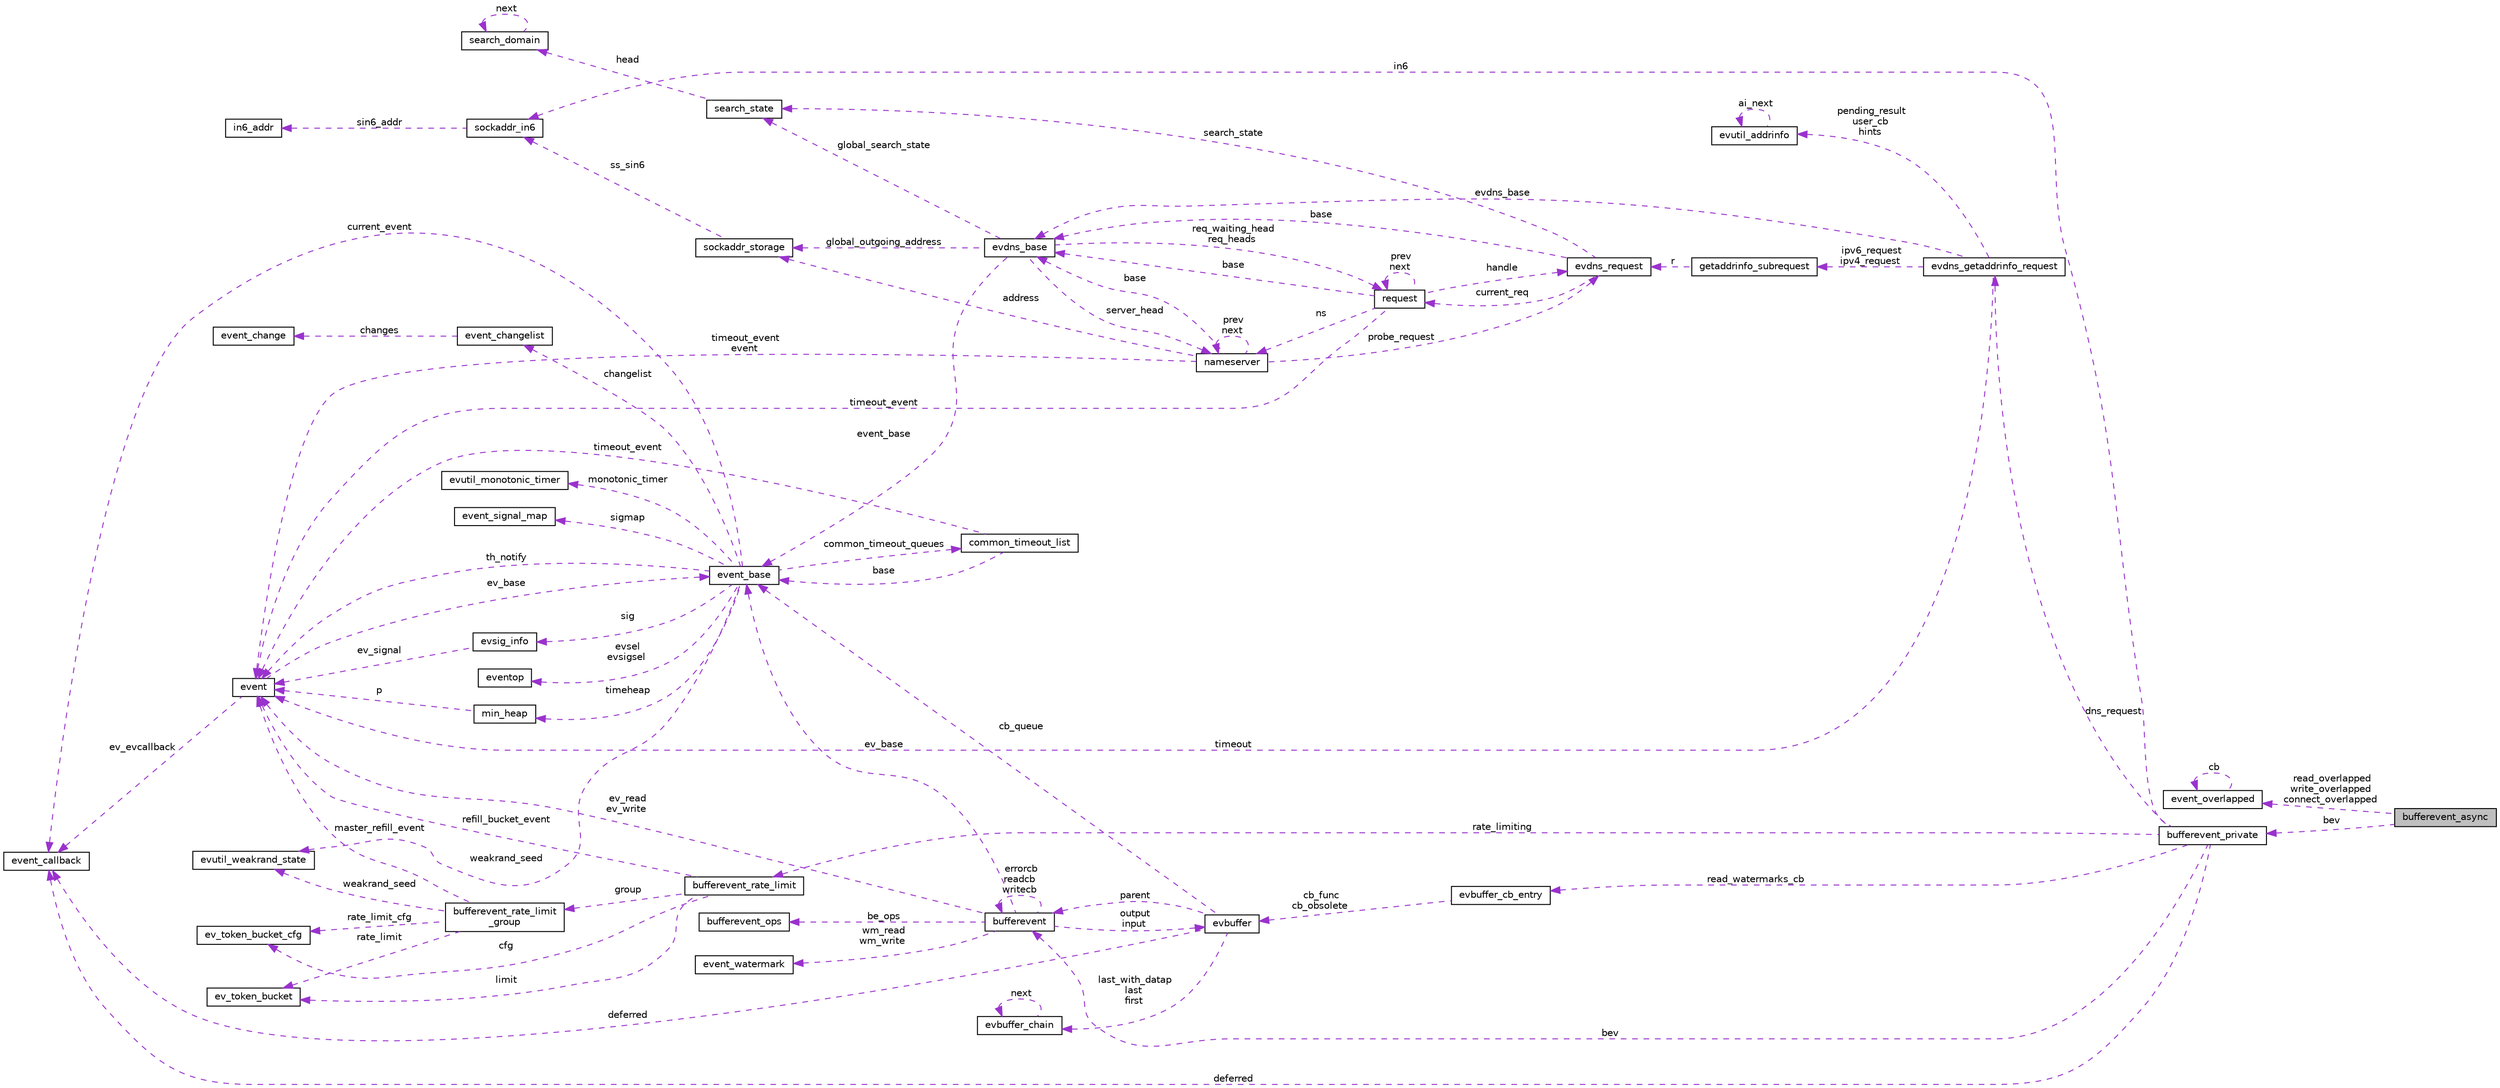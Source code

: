 digraph "bufferevent_async"
{
 // LATEX_PDF_SIZE
  edge [fontname="Helvetica",fontsize="10",labelfontname="Helvetica",labelfontsize="10"];
  node [fontname="Helvetica",fontsize="10",shape=record];
  rankdir="LR";
  Node1 [label="bufferevent_async",height=0.2,width=0.4,color="black", fillcolor="grey75", style="filled", fontcolor="black",tooltip=" "];
  Node2 -> Node1 [dir="back",color="darkorchid3",fontsize="10",style="dashed",label=" read_overlapped\nwrite_overlapped\nconnect_overlapped" ,fontname="Helvetica"];
  Node2 [label="event_overlapped",height=0.2,width=0.4,color="black", fillcolor="white", style="filled",URL="$structevent__overlapped.html",tooltip=" "];
  Node2 -> Node2 [dir="back",color="darkorchid3",fontsize="10",style="dashed",label=" cb" ,fontname="Helvetica"];
  Node3 -> Node1 [dir="back",color="darkorchid3",fontsize="10",style="dashed",label=" bev" ,fontname="Helvetica"];
  Node3 [label="bufferevent_private",height=0.2,width=0.4,color="black", fillcolor="white", style="filled",URL="$structbufferevent__private.html",tooltip=" "];
  Node4 -> Node3 [dir="back",color="darkorchid3",fontsize="10",style="dashed",label=" dns_request" ,fontname="Helvetica"];
  Node4 [label="evdns_getaddrinfo_request",height=0.2,width=0.4,color="black", fillcolor="white", style="filled",URL="$structevdns__getaddrinfo__request.html",tooltip=" "];
  Node5 -> Node4 [dir="back",color="darkorchid3",fontsize="10",style="dashed",label=" evdns_base" ,fontname="Helvetica"];
  Node5 [label="evdns_base",height=0.2,width=0.4,color="black", fillcolor="white", style="filled",URL="$structevdns__base.html",tooltip=" "];
  Node6 -> Node5 [dir="back",color="darkorchid3",fontsize="10",style="dashed",label=" global_outgoing_address" ,fontname="Helvetica"];
  Node6 [label="sockaddr_storage",height=0.2,width=0.4,color="black", fillcolor="white", style="filled",URL="$structsockaddr__storage.html",tooltip=" "];
  Node7 -> Node6 [dir="back",color="darkorchid3",fontsize="10",style="dashed",label=" ss_sin6" ,fontname="Helvetica"];
  Node7 [label="sockaddr_in6",height=0.2,width=0.4,color="black", fillcolor="white", style="filled",URL="$structsockaddr__in6.html",tooltip=" "];
  Node8 -> Node7 [dir="back",color="darkorchid3",fontsize="10",style="dashed",label=" sin6_addr" ,fontname="Helvetica"];
  Node8 [label="in6_addr",height=0.2,width=0.4,color="black", fillcolor="white", style="filled",URL="$structin6__addr.html",tooltip=" "];
  Node9 -> Node5 [dir="back",color="darkorchid3",fontsize="10",style="dashed",label=" server_head" ,fontname="Helvetica"];
  Node9 [label="nameserver",height=0.2,width=0.4,color="black", fillcolor="white", style="filled",URL="$structnameserver.html",tooltip=" "];
  Node5 -> Node9 [dir="back",color="darkorchid3",fontsize="10",style="dashed",label=" base" ,fontname="Helvetica"];
  Node10 -> Node9 [dir="back",color="darkorchid3",fontsize="10",style="dashed",label=" timeout_event\nevent" ,fontname="Helvetica"];
  Node10 [label="event",height=0.2,width=0.4,color="black", fillcolor="white", style="filled",URL="$structevent.html",tooltip=" "];
  Node11 -> Node10 [dir="back",color="darkorchid3",fontsize="10",style="dashed",label=" ev_evcallback" ,fontname="Helvetica"];
  Node11 [label="event_callback",height=0.2,width=0.4,color="black", fillcolor="white", style="filled",URL="$structevent__callback.html",tooltip=" "];
  Node12 -> Node10 [dir="back",color="darkorchid3",fontsize="10",style="dashed",label=" ev_base" ,fontname="Helvetica"];
  Node12 [label="event_base",height=0.2,width=0.4,color="black", fillcolor="white", style="filled",URL="$structevent__base.html",tooltip=" "];
  Node13 -> Node12 [dir="back",color="darkorchid3",fontsize="10",style="dashed",label=" evsel\nevsigsel" ,fontname="Helvetica"];
  Node13 [label="eventop",height=0.2,width=0.4,color="black", fillcolor="white", style="filled",URL="$structeventop.html",tooltip=" "];
  Node14 -> Node12 [dir="back",color="darkorchid3",fontsize="10",style="dashed",label=" sig" ,fontname="Helvetica"];
  Node14 [label="evsig_info",height=0.2,width=0.4,color="black", fillcolor="white", style="filled",URL="$structevsig__info.html",tooltip=" "];
  Node10 -> Node14 [dir="back",color="darkorchid3",fontsize="10",style="dashed",label=" ev_signal" ,fontname="Helvetica"];
  Node15 -> Node12 [dir="back",color="darkorchid3",fontsize="10",style="dashed",label=" timeheap" ,fontname="Helvetica"];
  Node15 [label="min_heap",height=0.2,width=0.4,color="black", fillcolor="white", style="filled",URL="$structmin__heap.html",tooltip=" "];
  Node10 -> Node15 [dir="back",color="darkorchid3",fontsize="10",style="dashed",label=" p" ,fontname="Helvetica"];
  Node10 -> Node12 [dir="back",color="darkorchid3",fontsize="10",style="dashed",label=" th_notify" ,fontname="Helvetica"];
  Node11 -> Node12 [dir="back",color="darkorchid3",fontsize="10",style="dashed",label=" current_event" ,fontname="Helvetica"];
  Node16 -> Node12 [dir="back",color="darkorchid3",fontsize="10",style="dashed",label=" common_timeout_queues" ,fontname="Helvetica"];
  Node16 [label="common_timeout_list",height=0.2,width=0.4,color="black", fillcolor="white", style="filled",URL="$structcommon__timeout__list.html",tooltip=" "];
  Node10 -> Node16 [dir="back",color="darkorchid3",fontsize="10",style="dashed",label=" timeout_event" ,fontname="Helvetica"];
  Node12 -> Node16 [dir="back",color="darkorchid3",fontsize="10",style="dashed",label=" base" ,fontname="Helvetica"];
  Node17 -> Node12 [dir="back",color="darkorchid3",fontsize="10",style="dashed",label=" monotonic_timer" ,fontname="Helvetica"];
  Node17 [label="evutil_monotonic_timer",height=0.2,width=0.4,color="black", fillcolor="white", style="filled",URL="$structevutil__monotonic__timer.html",tooltip=" "];
  Node18 -> Node12 [dir="back",color="darkorchid3",fontsize="10",style="dashed",label=" sigmap" ,fontname="Helvetica"];
  Node18 [label="event_signal_map",height=0.2,width=0.4,color="black", fillcolor="white", style="filled",URL="$structevent__signal__map.html",tooltip=" "];
  Node19 -> Node12 [dir="back",color="darkorchid3",fontsize="10",style="dashed",label=" changelist" ,fontname="Helvetica"];
  Node19 [label="event_changelist",height=0.2,width=0.4,color="black", fillcolor="white", style="filled",URL="$structevent__changelist.html",tooltip=" "];
  Node20 -> Node19 [dir="back",color="darkorchid3",fontsize="10",style="dashed",label=" changes" ,fontname="Helvetica"];
  Node20 [label="event_change",height=0.2,width=0.4,color="black", fillcolor="white", style="filled",URL="$structevent__change.html",tooltip=" "];
  Node21 -> Node12 [dir="back",color="darkorchid3",fontsize="10",style="dashed",label=" weakrand_seed" ,fontname="Helvetica"];
  Node21 [label="evutil_weakrand_state",height=0.2,width=0.4,color="black", fillcolor="white", style="filled",URL="$structevutil__weakrand__state.html",tooltip=" "];
  Node6 -> Node9 [dir="back",color="darkorchid3",fontsize="10",style="dashed",label=" address" ,fontname="Helvetica"];
  Node22 -> Node9 [dir="back",color="darkorchid3",fontsize="10",style="dashed",label=" probe_request" ,fontname="Helvetica"];
  Node22 [label="evdns_request",height=0.2,width=0.4,color="black", fillcolor="white", style="filled",URL="$structevdns__request.html",tooltip=" "];
  Node5 -> Node22 [dir="back",color="darkorchid3",fontsize="10",style="dashed",label=" base" ,fontname="Helvetica"];
  Node23 -> Node22 [dir="back",color="darkorchid3",fontsize="10",style="dashed",label=" current_req" ,fontname="Helvetica"];
  Node23 [label="request",height=0.2,width=0.4,color="black", fillcolor="white", style="filled",URL="$structrequest.html",tooltip=" "];
  Node5 -> Node23 [dir="back",color="darkorchid3",fontsize="10",style="dashed",label=" base" ,fontname="Helvetica"];
  Node10 -> Node23 [dir="back",color="darkorchid3",fontsize="10",style="dashed",label=" timeout_event" ,fontname="Helvetica"];
  Node22 -> Node23 [dir="back",color="darkorchid3",fontsize="10",style="dashed",label=" handle" ,fontname="Helvetica"];
  Node9 -> Node23 [dir="back",color="darkorchid3",fontsize="10",style="dashed",label=" ns" ,fontname="Helvetica"];
  Node23 -> Node23 [dir="back",color="darkorchid3",fontsize="10",style="dashed",label=" prev\nnext" ,fontname="Helvetica"];
  Node24 -> Node22 [dir="back",color="darkorchid3",fontsize="10",style="dashed",label=" search_state" ,fontname="Helvetica"];
  Node24 [label="search_state",height=0.2,width=0.4,color="black", fillcolor="white", style="filled",URL="$structsearch__state.html",tooltip=" "];
  Node25 -> Node24 [dir="back",color="darkorchid3",fontsize="10",style="dashed",label=" head" ,fontname="Helvetica"];
  Node25 [label="search_domain",height=0.2,width=0.4,color="black", fillcolor="white", style="filled",URL="$structsearch__domain.html",tooltip=" "];
  Node25 -> Node25 [dir="back",color="darkorchid3",fontsize="10",style="dashed",label=" next" ,fontname="Helvetica"];
  Node9 -> Node9 [dir="back",color="darkorchid3",fontsize="10",style="dashed",label=" prev\nnext" ,fontname="Helvetica"];
  Node23 -> Node5 [dir="back",color="darkorchid3",fontsize="10",style="dashed",label=" req_waiting_head\nreq_heads" ,fontname="Helvetica"];
  Node24 -> Node5 [dir="back",color="darkorchid3",fontsize="10",style="dashed",label=" global_search_state" ,fontname="Helvetica"];
  Node12 -> Node5 [dir="back",color="darkorchid3",fontsize="10",style="dashed",label=" event_base" ,fontname="Helvetica"];
  Node10 -> Node4 [dir="back",color="darkorchid3",fontsize="10",style="dashed",label=" timeout" ,fontname="Helvetica"];
  Node26 -> Node4 [dir="back",color="darkorchid3",fontsize="10",style="dashed",label=" ipv6_request\nipv4_request" ,fontname="Helvetica"];
  Node26 [label="getaddrinfo_subrequest",height=0.2,width=0.4,color="black", fillcolor="white", style="filled",URL="$structgetaddrinfo__subrequest.html",tooltip=" "];
  Node22 -> Node26 [dir="back",color="darkorchid3",fontsize="10",style="dashed",label=" r" ,fontname="Helvetica"];
  Node27 -> Node4 [dir="back",color="darkorchid3",fontsize="10",style="dashed",label=" pending_result\nuser_cb\nhints" ,fontname="Helvetica"];
  Node27 [label="evutil_addrinfo",height=0.2,width=0.4,color="black", fillcolor="white", style="filled",URL="$structevutil__addrinfo.html",tooltip=" "];
  Node27 -> Node27 [dir="back",color="darkorchid3",fontsize="10",style="dashed",label=" ai_next" ,fontname="Helvetica"];
  Node28 -> Node3 [dir="back",color="darkorchid3",fontsize="10",style="dashed",label=" rate_limiting" ,fontname="Helvetica"];
  Node28 [label="bufferevent_rate_limit",height=0.2,width=0.4,color="black", fillcolor="white", style="filled",URL="$structbufferevent__rate__limit.html",tooltip=" "];
  Node29 -> Node28 [dir="back",color="darkorchid3",fontsize="10",style="dashed",label=" group" ,fontname="Helvetica"];
  Node29 [label="bufferevent_rate_limit\l_group",height=0.2,width=0.4,color="black", fillcolor="white", style="filled",URL="$structbufferevent__rate__limit__group.html",tooltip=" "];
  Node10 -> Node29 [dir="back",color="darkorchid3",fontsize="10",style="dashed",label=" master_refill_event" ,fontname="Helvetica"];
  Node30 -> Node29 [dir="back",color="darkorchid3",fontsize="10",style="dashed",label=" rate_limit_cfg" ,fontname="Helvetica"];
  Node30 [label="ev_token_bucket_cfg",height=0.2,width=0.4,color="black", fillcolor="white", style="filled",URL="$structev__token__bucket__cfg.html",tooltip=" "];
  Node21 -> Node29 [dir="back",color="darkorchid3",fontsize="10",style="dashed",label=" weakrand_seed" ,fontname="Helvetica"];
  Node31 -> Node29 [dir="back",color="darkorchid3",fontsize="10",style="dashed",label=" rate_limit" ,fontname="Helvetica"];
  Node31 [label="ev_token_bucket",height=0.2,width=0.4,color="black", fillcolor="white", style="filled",URL="$structev__token__bucket.html",tooltip=" "];
  Node10 -> Node28 [dir="back",color="darkorchid3",fontsize="10",style="dashed",label=" refill_bucket_event" ,fontname="Helvetica"];
  Node30 -> Node28 [dir="back",color="darkorchid3",fontsize="10",style="dashed",label=" cfg" ,fontname="Helvetica"];
  Node31 -> Node28 [dir="back",color="darkorchid3",fontsize="10",style="dashed",label=" limit" ,fontname="Helvetica"];
  Node11 -> Node3 [dir="back",color="darkorchid3",fontsize="10",style="dashed",label=" deferred" ,fontname="Helvetica"];
  Node32 -> Node3 [dir="back",color="darkorchid3",fontsize="10",style="dashed",label=" read_watermarks_cb" ,fontname="Helvetica"];
  Node32 [label="evbuffer_cb_entry",height=0.2,width=0.4,color="black", fillcolor="white", style="filled",URL="$structevbuffer__cb__entry.html",tooltip=" "];
  Node33 -> Node32 [dir="back",color="darkorchid3",fontsize="10",style="dashed",label=" cb_func\ncb_obsolete" ,fontname="Helvetica"];
  Node33 [label="evbuffer",height=0.2,width=0.4,color="black", fillcolor="white", style="filled",URL="$structevbuffer.html",tooltip=" "];
  Node11 -> Node33 [dir="back",color="darkorchid3",fontsize="10",style="dashed",label=" deferred" ,fontname="Helvetica"];
  Node34 -> Node33 [dir="back",color="darkorchid3",fontsize="10",style="dashed",label=" last_with_datap\nlast\nfirst" ,fontname="Helvetica"];
  Node34 [label="evbuffer_chain",height=0.2,width=0.4,color="black", fillcolor="white", style="filled",URL="$structevbuffer__chain.html",tooltip=" "];
  Node34 -> Node34 [dir="back",color="darkorchid3",fontsize="10",style="dashed",label=" next" ,fontname="Helvetica"];
  Node12 -> Node33 [dir="back",color="darkorchid3",fontsize="10",style="dashed",label=" cb_queue" ,fontname="Helvetica"];
  Node35 -> Node33 [dir="back",color="darkorchid3",fontsize="10",style="dashed",label=" parent" ,fontname="Helvetica"];
  Node35 [label="bufferevent",height=0.2,width=0.4,color="black", fillcolor="white", style="filled",URL="$structbufferevent.html",tooltip=" "];
  Node36 -> Node35 [dir="back",color="darkorchid3",fontsize="10",style="dashed",label=" wm_read\nwm_write" ,fontname="Helvetica"];
  Node36 [label="event_watermark",height=0.2,width=0.4,color="black", fillcolor="white", style="filled",URL="$structevent__watermark.html",tooltip=" "];
  Node10 -> Node35 [dir="back",color="darkorchid3",fontsize="10",style="dashed",label=" ev_read\nev_write" ,fontname="Helvetica"];
  Node33 -> Node35 [dir="back",color="darkorchid3",fontsize="10",style="dashed",label=" output\ninput" ,fontname="Helvetica"];
  Node12 -> Node35 [dir="back",color="darkorchid3",fontsize="10",style="dashed",label=" ev_base" ,fontname="Helvetica"];
  Node35 -> Node35 [dir="back",color="darkorchid3",fontsize="10",style="dashed",label=" errorcb\nreadcb\nwritecb" ,fontname="Helvetica"];
  Node37 -> Node35 [dir="back",color="darkorchid3",fontsize="10",style="dashed",label=" be_ops" ,fontname="Helvetica"];
  Node37 [label="bufferevent_ops",height=0.2,width=0.4,color="black", fillcolor="white", style="filled",URL="$structbufferevent__ops.html",tooltip=" "];
  Node7 -> Node3 [dir="back",color="darkorchid3",fontsize="10",style="dashed",label=" in6" ,fontname="Helvetica"];
  Node35 -> Node3 [dir="back",color="darkorchid3",fontsize="10",style="dashed",label=" bev" ,fontname="Helvetica"];
}
